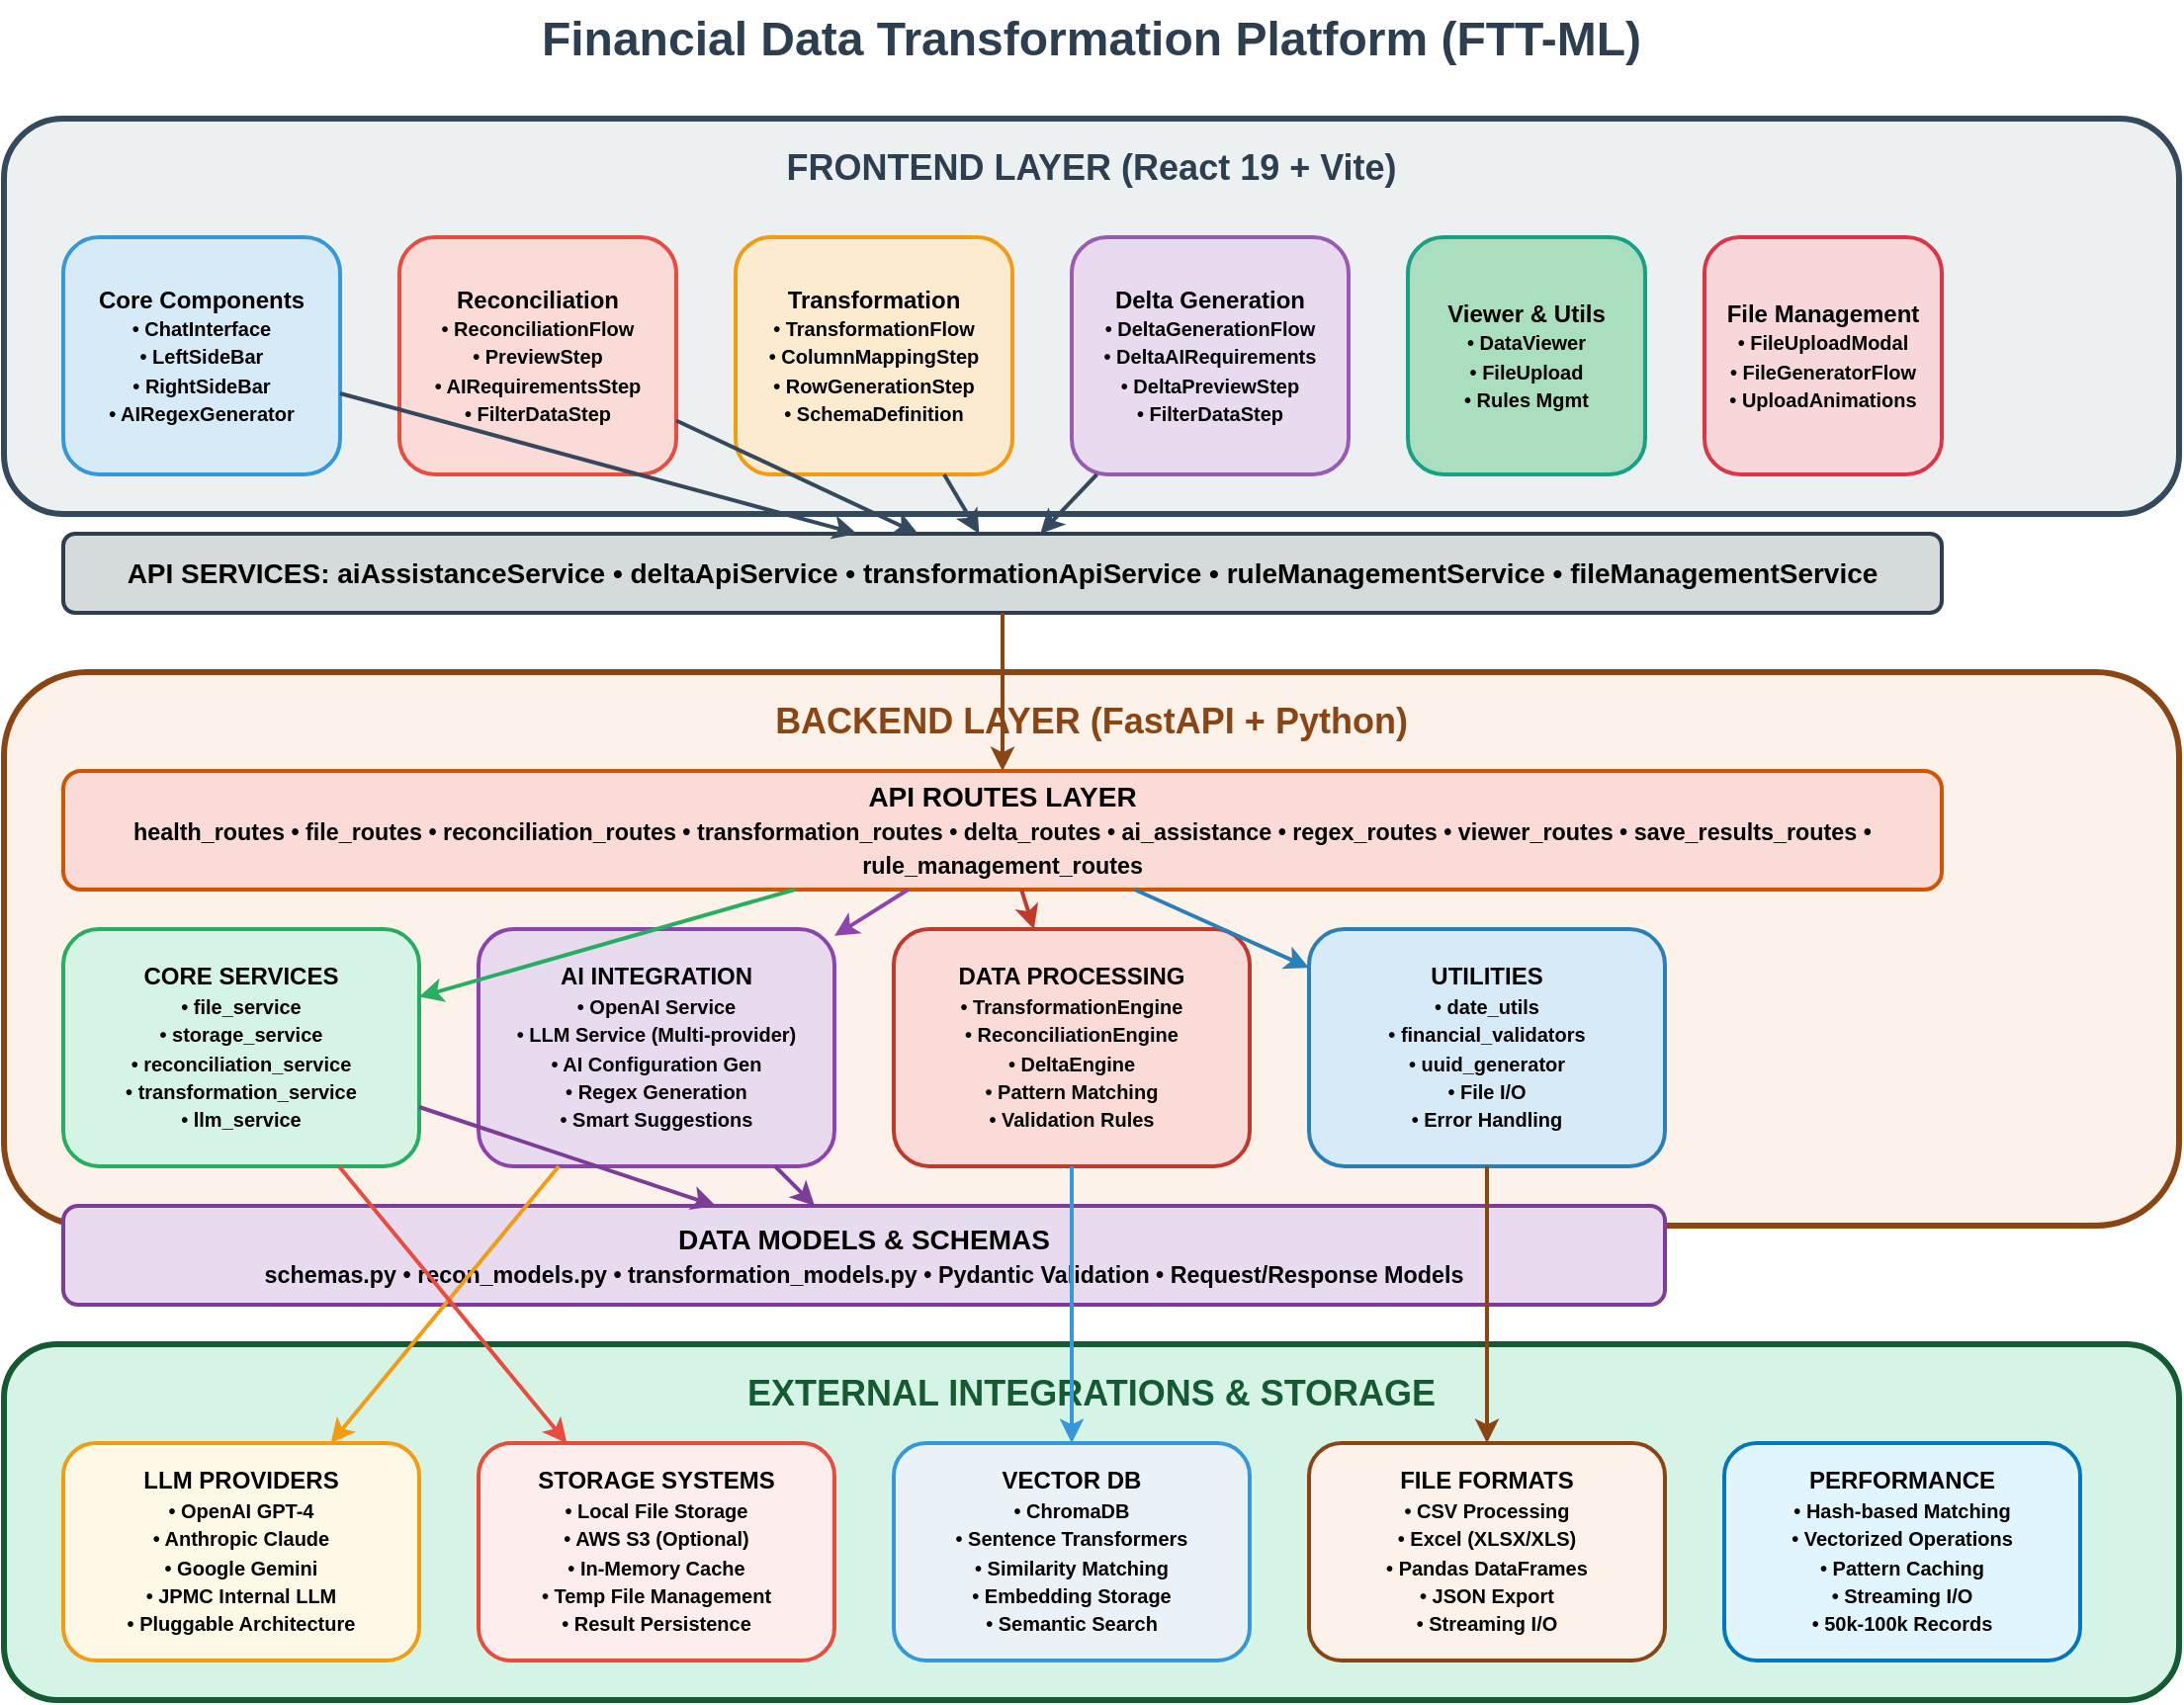<?xml version="1.0" encoding="UTF-8"?>
<mxfile version="22.1.16" type="device">
  <diagram id="FTT-ML-Architecture" name="Financial Data Transformation Platform">
    <mxGraphModel dx="1422" dy="794" grid="1" gridSize="10" guides="1" tooltips="1" connect="1" arrows="1" fold="1" page="1" pageScale="1" pageWidth="1200" pageHeight="1000" math="0" shadow="0">
      <root>
        <mxCell id="0"/>
        <mxCell id="1" parent="0"/>
        
        <!-- Title -->
        <mxCell id="title" value="Financial Data Transformation Platform (FTT-ML)" style="text;html=1;strokeColor=none;fillColor=none;align=center;verticalAlign=middle;whiteSpace=wrap;rounded=0;fontSize=24;fontStyle=1;fontColor=#2c3e50;" vertex="1" parent="1">
          <mxGeometry x="200" y="20" width="800" height="40" as="geometry"/>
        </mxCell>

        <!-- Frontend Layer Container -->
        <mxCell id="frontend-container" value="" style="rounded=1;whiteSpace=wrap;html=1;fillColor=#ecf0f1;strokeColor=#34495e;strokeWidth=3;" vertex="1" parent="1">
          <mxGeometry x="50" y="80" width="1100" height="200" as="geometry"/>
        </mxCell>
        
        <!-- Frontend Layer Title -->
        <mxCell id="frontend-title" value="FRONTEND LAYER (React 19 + Vite)" style="text;html=1;strokeColor=none;fillColor=none;align=center;verticalAlign=middle;whiteSpace=wrap;rounded=0;fontSize=18;fontStyle=1;fontColor=#2c3e50;" vertex="1" parent="1">
          <mxGeometry x="70" y="90" width="1060" height="30" as="geometry"/>
        </mxCell>

        <!-- Core Components -->
        <mxCell id="core-components" value="Core Components&lt;br&gt;&lt;small&gt;• ChatInterface&lt;br&gt;• LeftSideBar&lt;br&gt;• RightSideBar&lt;br&gt;• AIRegexGenerator&lt;/small&gt;" style="rounded=1;whiteSpace=wrap;html=1;fillColor=#d6eaf8;strokeColor=#3498db;strokeWidth=2;fontSize=12;fontStyle=1;align=center;verticalAlign=middle;" vertex="1" parent="1">
          <mxGeometry x="80" y="140" width="140" height="120" as="geometry"/>
        </mxCell>

        <!-- Reconciliation Components -->
        <mxCell id="recon-components" value="Reconciliation&lt;br&gt;&lt;small&gt;• ReconciliationFlow&lt;br&gt;• PreviewStep&lt;br&gt;• AIRequirementsStep&lt;br&gt;• FilterDataStep&lt;/small&gt;" style="rounded=1;whiteSpace=wrap;html=1;fillColor=#fadbd8;strokeColor=#e74c3c;strokeWidth=2;fontSize=12;fontStyle=1;align=center;verticalAlign=middle;" vertex="1" parent="1">
          <mxGeometry x="250" y="140" width="140" height="120" as="geometry"/>
        </mxCell>

        <!-- Transformation Components -->
        <mxCell id="transform-components" value="Transformation&lt;br&gt;&lt;small&gt;• TransformationFlow&lt;br&gt;• ColumnMappingStep&lt;br&gt;• RowGenerationStep&lt;br&gt;• SchemaDefinition&lt;/small&gt;" style="rounded=1;whiteSpace=wrap;html=1;fillColor=#fdebd0;strokeColor=#f39c12;strokeWidth=2;fontSize=12;fontStyle=1;align=center;verticalAlign=middle;" vertex="1" parent="1">
          <mxGeometry x="420" y="140" width="140" height="120" as="geometry"/>
        </mxCell>

        <!-- Delta Components -->
        <mxCell id="delta-components" value="Delta Generation&lt;br&gt;&lt;small&gt;• DeltaGenerationFlow&lt;br&gt;• DeltaAIRequirements&lt;br&gt;• DeltaPreviewStep&lt;br&gt;• FilterDataStep&lt;/small&gt;" style="rounded=1;whiteSpace=wrap;html=1;fillColor=#e8daef;strokeColor=#9b59b6;strokeWidth=2;fontSize=12;fontStyle=1;align=center;verticalAlign=middle;" vertex="1" parent="1">
          <mxGeometry x="590" y="140" width="140" height="120" as="geometry"/>
        </mxCell>

        <!-- Viewer Components -->
        <mxCell id="viewer-components" value="Viewer &amp; Utils&lt;br&gt;&lt;small&gt;• DataViewer&lt;br&gt;• FileUpload&lt;br&gt;• Rules Mgmt&lt;/small&gt;" style="rounded=1;whiteSpace=wrap;html=1;fillColor=#a9dfbf;strokeColor=#16a085;strokeWidth=2;fontSize=12;fontStyle=1;align=center;verticalAlign=middle;" vertex="1" parent="1">
          <mxGeometry x="760" y="140" width="120" height="120" as="geometry"/>
        </mxCell>

        <!-- File Management -->
        <mxCell id="file-management" value="File Management&lt;br&gt;&lt;small&gt;• FileUploadModal&lt;br&gt;• FileGeneratorFlow&lt;br&gt;• UploadAnimations&lt;/small&gt;" style="rounded=1;whiteSpace=wrap;html=1;fillColor=#f8d7da;strokeColor=#dc3545;strokeWidth=2;fontSize=12;fontStyle=1;align=center;verticalAlign=middle;" vertex="1" parent="1">
          <mxGeometry x="910" y="140" width="120" height="120" as="geometry"/>
        </mxCell>

        <!-- API Services Layer -->
        <mxCell id="api-services" value="API SERVICES: aiAssistanceService • deltaApiService • transformationApiService • ruleManagementService • fileManagementService" style="rounded=1;whiteSpace=wrap;html=1;fillColor=#d5dbdb;strokeColor=#2c3e50;strokeWidth=2;fontSize=14;fontStyle=1;align=center;verticalAlign=middle;" vertex="1" parent="1">
          <mxGeometry x="80" y="290" width="950" height="40" as="geometry"/>
        </mxCell>

        <!-- Backend Layer Container -->
        <mxCell id="backend-container" value="" style="rounded=1;whiteSpace=wrap;html=1;fillColor=#fdf2e9;strokeColor=#8b4513;strokeWidth=3;" vertex="1" parent="1">
          <mxGeometry x="50" y="360" width="1100" height="280" as="geometry"/>
        </mxCell>

        <!-- Backend Layer Title -->
        <mxCell id="backend-title" value="BACKEND LAYER (FastAPI + Python)" style="text;html=1;strokeColor=none;fillColor=none;align=center;verticalAlign=middle;whiteSpace=wrap;rounded=0;fontSize=18;fontStyle=1;fontColor=#8b4513;" vertex="1" parent="1">
          <mxGeometry x="70" y="370" width="1060" height="30" as="geometry"/>
        </mxCell>

        <!-- API Routes Layer -->
        <mxCell id="api-routes" value="API ROUTES LAYER&lt;br&gt;&lt;small&gt;health_routes • file_routes • reconciliation_routes • transformation_routes • delta_routes • ai_assistance • regex_routes • viewer_routes • save_results_routes • rule_management_routes&lt;/small&gt;" style="rounded=1;whiteSpace=wrap;html=1;fillColor=#fadbd8;strokeColor=#d35400;strokeWidth=2;fontSize=14;fontStyle=1;align=center;verticalAlign=middle;" vertex="1" parent="1">
          <mxGeometry x="80" y="410" width="950" height="60" as="geometry"/>
        </mxCell>

        <!-- Core Services -->
        <mxCell id="core-services" value="CORE SERVICES&lt;br&gt;&lt;small&gt;• file_service&lt;br&gt;• storage_service&lt;br&gt;• reconciliation_service&lt;br&gt;• transformation_service&lt;br&gt;• llm_service&lt;/small&gt;" style="rounded=1;whiteSpace=wrap;html=1;fillColor=#d5f4e6;strokeColor=#27ae60;strokeWidth=2;fontSize=12;fontStyle=1;align=center;verticalAlign=middle;" vertex="1" parent="1">
          <mxGeometry x="80" y="490" width="180" height="120" as="geometry"/>
        </mxCell>

        <!-- AI Integration -->
        <mxCell id="ai-integration" value="AI INTEGRATION&lt;br&gt;&lt;small&gt;• OpenAI Service&lt;br&gt;• LLM Service (Multi-provider)&lt;br&gt;• AI Configuration Gen&lt;br&gt;• Regex Generation&lt;br&gt;• Smart Suggestions&lt;/small&gt;" style="rounded=1;whiteSpace=wrap;html=1;fillColor=#e8daef;strokeColor=#8e44ad;strokeWidth=2;fontSize=12;fontStyle=1;align=center;verticalAlign=middle;" vertex="1" parent="1">
          <mxGeometry x="290" y="490" width="180" height="120" as="geometry"/>
        </mxCell>

        <!-- Data Processing -->
        <mxCell id="data-processing" value="DATA PROCESSING&lt;br&gt;&lt;small&gt;• TransformationEngine&lt;br&gt;• ReconciliationEngine&lt;br&gt;• DeltaEngine&lt;br&gt;• Pattern Matching&lt;br&gt;• Validation Rules&lt;/small&gt;" style="rounded=1;whiteSpace=wrap;html=1;fillColor=#fadbd8;strokeColor=#c0392b;strokeWidth=2;fontSize=12;fontStyle=1;align=center;verticalAlign=middle;" vertex="1" parent="1">
          <mxGeometry x="500" y="490" width="180" height="120" as="geometry"/>
        </mxCell>

        <!-- Utilities -->
        <mxCell id="utilities" value="UTILITIES&lt;br&gt;&lt;small&gt;• date_utils&lt;br&gt;• financial_validators&lt;br&gt;• uuid_generator&lt;br&gt;• File I/O&lt;br&gt;• Error Handling&lt;/small&gt;" style="rounded=1;whiteSpace=wrap;html=1;fillColor=#d6eaf8;strokeColor=#2980b9;strokeWidth=2;fontSize=12;fontStyle=1;align=center;verticalAlign=middle;" vertex="1" parent="1">
          <mxGeometry x="710" y="490" width="180" height="120" as="geometry"/>
        </mxCell>

        <!-- Data Models -->
        <mxCell id="data-models" value="DATA MODELS &amp; SCHEMAS&lt;br&gt;&lt;small&gt;schemas.py • recon_models.py • transformation_models.py • Pydantic Validation • Request/Response Models&lt;/small&gt;" style="rounded=1;whiteSpace=wrap;html=1;fillColor=#e8daef;strokeColor=#7d3c98;strokeWidth=2;fontSize=14;fontStyle=1;align=center;verticalAlign=middle;" vertex="1" parent="1">
          <mxGeometry x="80" y="630" width="810" height="50" as="geometry"/>
        </mxCell>

        <!-- External Integrations Container -->
        <mxCell id="external-container" value="" style="rounded=1;whiteSpace=wrap;html=1;fillColor=#d5f4e6;strokeColor=#145a32;strokeWidth=3;" vertex="1" parent="1">
          <mxGeometry x="50" y="700" width="1100" height="180" as="geometry"/>
        </mxCell>

        <!-- External Integrations Title -->
        <mxCell id="external-title" value="EXTERNAL INTEGRATIONS &amp; STORAGE" style="text;html=1;strokeColor=none;fillColor=none;align=center;verticalAlign=middle;whiteSpace=wrap;rounded=0;fontSize=18;fontStyle=1;fontColor=#145a32;" vertex="1" parent="1">
          <mxGeometry x="70" y="710" width="1060" height="30" as="geometry"/>
        </mxCell>

        <!-- LLM Providers -->
        <mxCell id="llm-providers" value="LLM PROVIDERS&lt;br&gt;&lt;small&gt;• OpenAI GPT-4&lt;br&gt;• Anthropic Claude&lt;br&gt;• Google Gemini&lt;br&gt;• JPMC Internal LLM&lt;br&gt;• Pluggable Architecture&lt;/small&gt;" style="rounded=1;whiteSpace=wrap;html=1;fillColor=#fef9e7;strokeColor=#f39c12;strokeWidth=2;fontSize=12;fontStyle=1;align=center;verticalAlign=middle;" vertex="1" parent="1">
          <mxGeometry x="80" y="750" width="180" height="110" as="geometry"/>
        </mxCell>

        <!-- Storage Systems -->
        <mxCell id="storage-systems" value="STORAGE SYSTEMS&lt;br&gt;&lt;small&gt;• Local File Storage&lt;br&gt;• AWS S3 (Optional)&lt;br&gt;• In-Memory Cache&lt;br&gt;• Temp File Management&lt;br&gt;• Result Persistence&lt;/small&gt;" style="rounded=1;whiteSpace=wrap;html=1;fillColor=#fdedec;strokeColor=#e74c3c;strokeWidth=2;fontSize=12;fontStyle=1;align=center;verticalAlign=middle;" vertex="1" parent="1">
          <mxGeometry x="290" y="750" width="180" height="110" as="geometry"/>
        </mxCell>

        <!-- Vector Database -->
        <mxCell id="vector-db" value="VECTOR DB&lt;br&gt;&lt;small&gt;• ChromaDB&lt;br&gt;• Sentence Transformers&lt;br&gt;• Similarity Matching&lt;br&gt;• Embedding Storage&lt;br&gt;• Semantic Search&lt;/small&gt;" style="rounded=1;whiteSpace=wrap;html=1;fillColor=#eaf2f8;strokeColor=#3498db;strokeWidth=2;fontSize=12;fontStyle=1;align=center;verticalAlign=middle;" vertex="1" parent="1">
          <mxGeometry x="500" y="750" width="180" height="110" as="geometry"/>
        </mxCell>

        <!-- File Formats -->
        <mxCell id="file-formats" value="FILE FORMATS&lt;br&gt;&lt;small&gt;• CSV Processing&lt;br&gt;• Excel (XLSX/XLS)&lt;br&gt;• Pandas DataFrames&lt;br&gt;• JSON Export&lt;br&gt;• Streaming I/O&lt;/small&gt;" style="rounded=1;whiteSpace=wrap;html=1;fillColor=#fdf2e9;strokeColor=#8b4513;strokeWidth=2;fontSize=12;fontStyle=1;align=center;verticalAlign=middle;" vertex="1" parent="1">
          <mxGeometry x="710" y="750" width="180" height="110" as="geometry"/>
        </mxCell>

        <!-- Performance Features -->
        <mxCell id="performance-features" value="PERFORMANCE&lt;br&gt;&lt;small&gt;• Hash-based Matching&lt;br&gt;• Vectorized Operations&lt;br&gt;• Pattern Caching&lt;br&gt;• Streaming I/O&lt;br&gt;• 50k-100k Records&lt;/small&gt;" style="rounded=1;whiteSpace=wrap;html=1;fillColor=#e1f5fe;strokeColor=#0277bd;strokeWidth=2;fontSize=12;fontStyle=1;align=center;verticalAlign=middle;" vertex="1" parent="1">
          <mxGeometry x="920" y="750" width="180" height="110" as="geometry"/>
        </mxCell>

        <!-- Arrows - Frontend to API Services -->
        <mxCell id="arrow1" value="" style="endArrow=classic;html=1;rounded=0;strokeWidth=2;strokeColor=#34495e;" edge="1" parent="1" source="core-components" target="api-services">
          <mxGeometry width="50" height="50" relative="1" as="geometry">
            <mxPoint x="150" y="280" as="sourcePoint"/>
            <mxPoint x="150" y="290" as="targetPoint"/>
          </mxGeometry>
        </mxCell>

        <mxCell id="arrow2" value="" style="endArrow=classic;html=1;rounded=0;strokeWidth=2;strokeColor=#34495e;" edge="1" parent="1" source="recon-components" target="api-services">
          <mxGeometry width="50" height="50" relative="1" as="geometry">
            <mxPoint x="320" y="280" as="sourcePoint"/>
            <mxPoint x="320" y="290" as="targetPoint"/>
          </mxGeometry>
        </mxCell>

        <mxCell id="arrow3" value="" style="endArrow=classic;html=1;rounded=0;strokeWidth=2;strokeColor=#34495e;" edge="1" parent="1" source="transform-components" target="api-services">
          <mxGeometry width="50" height="50" relative="1" as="geometry">
            <mxPoint x="490" y="280" as="sourcePoint"/>
            <mxPoint x="490" y="290" as="targetPoint"/>
          </mxGeometry>
        </mxCell>

        <mxCell id="arrow4" value="" style="endArrow=classic;html=1;rounded=0;strokeWidth=2;strokeColor=#34495e;" edge="1" parent="1" source="delta-components" target="api-services">
          <mxGeometry width="50" height="50" relative="1" as="geometry">
            <mxPoint x="660" y="280" as="sourcePoint"/>
            <mxPoint x="660" y="290" as="targetPoint"/>
          </mxGeometry>
        </mxCell>

        <!-- Arrows - API Services to Backend Routes -->
        <mxCell id="arrow5" value="" style="endArrow=classic;html=1;rounded=0;strokeWidth=2;strokeColor=#8b4513;" edge="1" parent="1" source="api-services" target="api-routes">
          <mxGeometry width="50" height="50" relative="1" as="geometry">
            <mxPoint x="555" y="340" as="sourcePoint"/>
            <mxPoint x="555" y="410" as="targetPoint"/>
          </mxGeometry>
        </mxCell>

        <!-- Arrows - Routes to Services -->
        <mxCell id="arrow6" value="" style="endArrow=classic;html=1;rounded=0;strokeWidth=2;strokeColor=#27ae60;" edge="1" parent="1" source="api-routes" target="core-services">
          <mxGeometry width="50" height="50" relative="1" as="geometry">
            <mxPoint x="170" y="480" as="sourcePoint"/>
            <mxPoint x="170" y="490" as="targetPoint"/>
          </mxGeometry>
        </mxCell>

        <mxCell id="arrow7" value="" style="endArrow=classic;html=1;rounded=0;strokeWidth=2;strokeColor=#8e44ad;" edge="1" parent="1" source="api-routes" target="ai-integration">
          <mxGeometry width="50" height="50" relative="1" as="geometry">
            <mxPoint x="380" y="480" as="sourcePoint"/>
            <mxPoint x="380" y="490" as="targetPoint"/>
          </mxGeometry>
        </mxCell>

        <mxCell id="arrow8" value="" style="endArrow=classic;html=1;rounded=0;strokeWidth=2;strokeColor=#c0392b;" edge="1" parent="1" source="api-routes" target="data-processing">
          <mxGeometry width="50" height="50" relative="1" as="geometry">
            <mxPoint x="590" y="480" as="sourcePoint"/>
            <mxPoint x="590" y="490" as="targetPoint"/>
          </mxGeometry>
        </mxCell>

        <mxCell id="arrow9" value="" style="endArrow=classic;html=1;rounded=0;strokeWidth=2;strokeColor=#2980b9;" edge="1" parent="1" source="api-routes" target="utilities">
          <mxGeometry width="50" height="50" relative="1" as="geometry">
            <mxPoint x="800" y="480" as="sourcePoint"/>
            <mxPoint x="800" y="490" as="targetPoint"/>
          </mxGeometry>
        </mxCell>

        <!-- Arrows - Services to Data Models -->
        <mxCell id="arrow10" value="" style="endArrow=classic;html=1;rounded=0;strokeWidth=2;strokeColor=#7d3c98;" edge="1" parent="1" source="core-services" target="data-models">
          <mxGeometry width="50" height="50" relative="1" as="geometry">
            <mxPoint x="170" y="620" as="sourcePoint"/>
            <mxPoint x="170" y="630" as="targetPoint"/>
          </mxGeometry>
        </mxCell>

        <mxCell id="arrow11" value="" style="endArrow=classic;html=1;rounded=0;strokeWidth=2;strokeColor=#7d3c98;" edge="1" parent="1" source="ai-integration" target="data-models">
          <mxGeometry width="50" height="50" relative="1" as="geometry">
            <mxPoint x="380" y="620" as="sourcePoint"/>
            <mxPoint x="380" y="630" as="targetPoint"/>
          </mxGeometry>
        </mxCell>

        <!-- Arrows - Services to External -->
        <mxCell id="arrow12" value="" style="endArrow=classic;html=1;rounded=0;strokeWidth=2;strokeColor=#f39c12;" edge="1" parent="1" source="ai-integration" target="llm-providers">
          <mxGeometry width="50" height="50" relative="1" as="geometry">
            <mxPoint x="170" y="650" as="sourcePoint"/>
            <mxPoint x="170" y="750" as="targetPoint"/>
          </mxGeometry>
        </mxCell>

        <mxCell id="arrow13" value="" style="endArrow=classic;html=1;rounded=0;strokeWidth=2;strokeColor=#e74c3c;" edge="1" parent="1" source="core-services" target="storage-systems">
          <mxGeometry width="50" height="50" relative="1" as="geometry">
            <mxPoint x="380" y="650" as="sourcePoint"/>
            <mxPoint x="380" y="750" as="targetPoint"/>
          </mxGeometry>
        </mxCell>

        <mxCell id="arrow14" value="" style="endArrow=classic;html=1;rounded=0;strokeWidth=2;strokeColor=#3498db;" edge="1" parent="1" source="data-processing" target="vector-db">
          <mxGeometry width="50" height="50" relative="1" as="geometry">
            <mxPoint x="590" y="650" as="sourcePoint"/>
            <mxPoint x="590" y="750" as="targetPoint"/>
          </mxGeometry>
        </mxCell>

        <mxCell id="arrow15" value="" style="endArrow=classic;html=1;rounded=0;strokeWidth=2;strokeColor=#8b4513;" edge="1" parent="1" source="utilities" target="file-formats">
          <mxGeometry width="50" height="50" relative="1" as="geometry">
            <mxPoint x="800" y="650" as="sourcePoint"/>
            <mxPoint x="800" y="750" as="targetPoint"/>
          </mxGeometry>
        </mxCell>

      </root>
    </mxGraphModel>
  </diagram>
</mxfile>